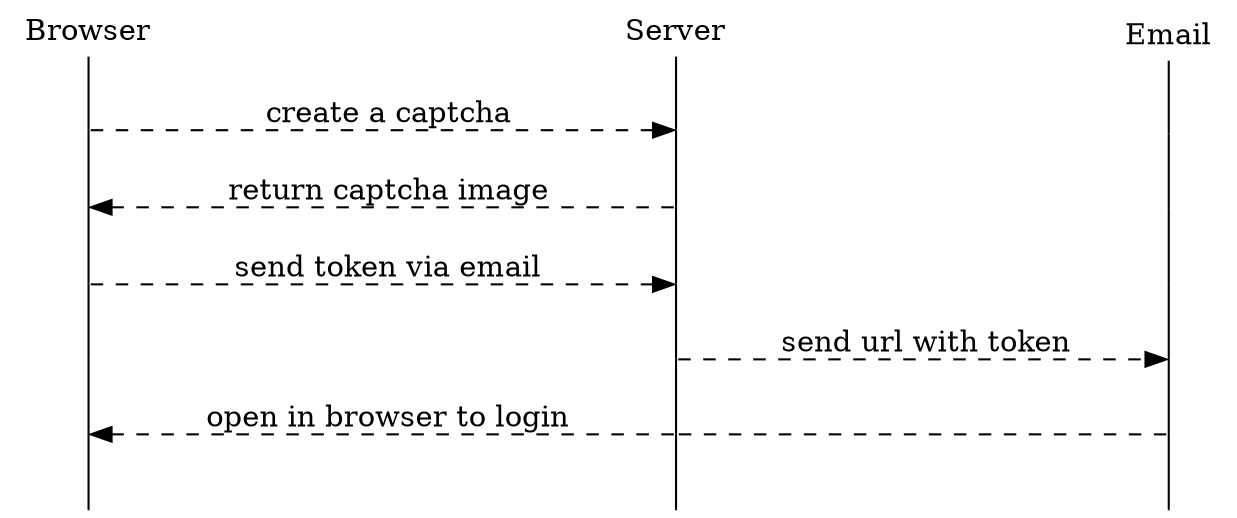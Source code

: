 digraph G {
    rankdir="LR";
    node[shape="point", width=0, height=0];
    edge[arrowhead="none", style="dashed"]
    {
        rank="same";
        edge[style="solid"];
        Browser[shape="plaintext"];
        Browser -> b0 -> b1 -> b2 -> b3 -> b4 -> b5;
    }
    {
        rank="same";
        edge[style="solid"];
        Server[shape="plaintext"];
        Server -> s0 -> s1 -> s2 -> s3 -> s4 -> s5;
    }
    {
        rank="same";
        edge[style="solid"];
        Email[shape="plaintext"];
        Email -> e0 -> e1 -> e2 -> e3 -> e4 -> e5;
    }
    b0 -> s0 [label="create a captcha", arrowhead="normal"];
    s1 -> b1 [label="return captcha image", arrowhead="normal"];
    b2 -> s2 [label="send token via email", arrowhead="normal"];
    s3 -> e3 [label="send url with token", arrowhead="normal"];
    e4 -> s4
    s4 -> b4 [label="open in browser to login", arrowhead="normal"];
}